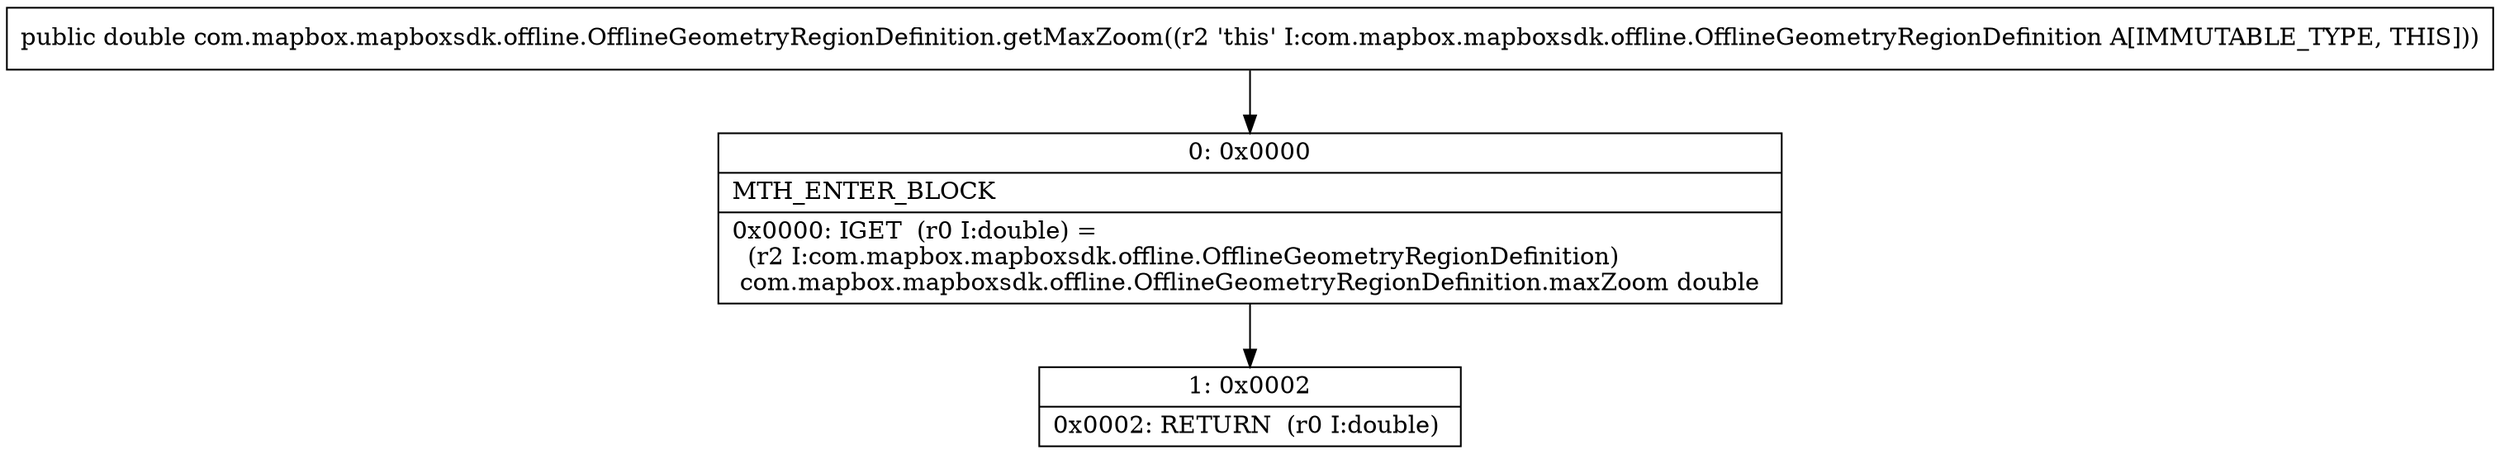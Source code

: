 digraph "CFG forcom.mapbox.mapboxsdk.offline.OfflineGeometryRegionDefinition.getMaxZoom()D" {
Node_0 [shape=record,label="{0\:\ 0x0000|MTH_ENTER_BLOCK\l|0x0000: IGET  (r0 I:double) = \l  (r2 I:com.mapbox.mapboxsdk.offline.OfflineGeometryRegionDefinition)\l com.mapbox.mapboxsdk.offline.OfflineGeometryRegionDefinition.maxZoom double \l}"];
Node_1 [shape=record,label="{1\:\ 0x0002|0x0002: RETURN  (r0 I:double) \l}"];
MethodNode[shape=record,label="{public double com.mapbox.mapboxsdk.offline.OfflineGeometryRegionDefinition.getMaxZoom((r2 'this' I:com.mapbox.mapboxsdk.offline.OfflineGeometryRegionDefinition A[IMMUTABLE_TYPE, THIS])) }"];
MethodNode -> Node_0;
Node_0 -> Node_1;
}


